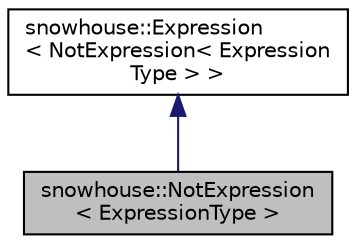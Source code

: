 digraph "snowhouse::NotExpression&lt; ExpressionType &gt;"
{
 // INTERACTIVE_SVG=YES
  edge [fontname="Helvetica",fontsize="10",labelfontname="Helvetica",labelfontsize="10"];
  node [fontname="Helvetica",fontsize="10",shape=record];
  Node2 [label="snowhouse::NotExpression\l\< ExpressionType \>",height=0.2,width=0.4,color="black", fillcolor="grey75", style="filled", fontcolor="black"];
  Node3 -> Node2 [dir="back",color="midnightblue",fontsize="10",style="solid",fontname="Helvetica"];
  Node3 [label="snowhouse::Expression\l\< NotExpression\< Expression\lType \> \>",height=0.2,width=0.4,color="black", fillcolor="white", style="filled",URL="$structsnowhouse_1_1Expression.html"];
}
